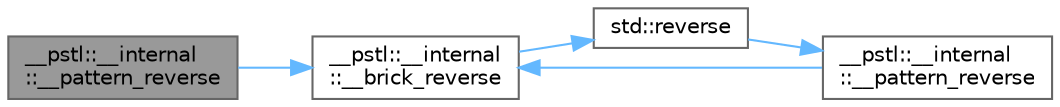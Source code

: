 digraph "__pstl::__internal::__pattern_reverse"
{
 // LATEX_PDF_SIZE
  bgcolor="transparent";
  edge [fontname=Helvetica,fontsize=10,labelfontname=Helvetica,labelfontsize=10];
  node [fontname=Helvetica,fontsize=10,shape=box,height=0.2,width=0.4];
  rankdir="LR";
  Node1 [id="Node000001",label="__pstl::__internal\l::__pattern_reverse",height=0.2,width=0.4,color="gray40", fillcolor="grey60", style="filled", fontcolor="black",tooltip=" "];
  Node1 -> Node2 [id="edge1_Node000001_Node000002",color="steelblue1",style="solid",tooltip=" "];
  Node2 [id="Node000002",label="__pstl::__internal\l::__brick_reverse",height=0.2,width=0.4,color="grey40", fillcolor="white", style="filled",URL="$namespace____pstl_1_1____internal.html#a9faf5b36fe9b02dad4ff616e418d8bdd",tooltip=" "];
  Node2 -> Node3 [id="edge2_Node000002_Node000003",color="steelblue1",style="solid",tooltip=" "];
  Node3 [id="Node000003",label="std::reverse",height=0.2,width=0.4,color="grey40", fillcolor="white", style="filled",URL="$namespacestd.html#a66cd7f2a58b728c4a8f98ca025941719",tooltip=" "];
  Node3 -> Node4 [id="edge3_Node000003_Node000004",color="steelblue1",style="solid",tooltip=" "];
  Node4 [id="Node000004",label="__pstl::__internal\l::__pattern_reverse",height=0.2,width=0.4,color="grey40", fillcolor="white", style="filled",URL="$namespace____pstl_1_1____internal.html#a5f2267ae5935da96528156e02f6f4303",tooltip=" "];
  Node4 -> Node2 [id="edge4_Node000004_Node000002",color="steelblue1",style="solid",tooltip=" "];
}

